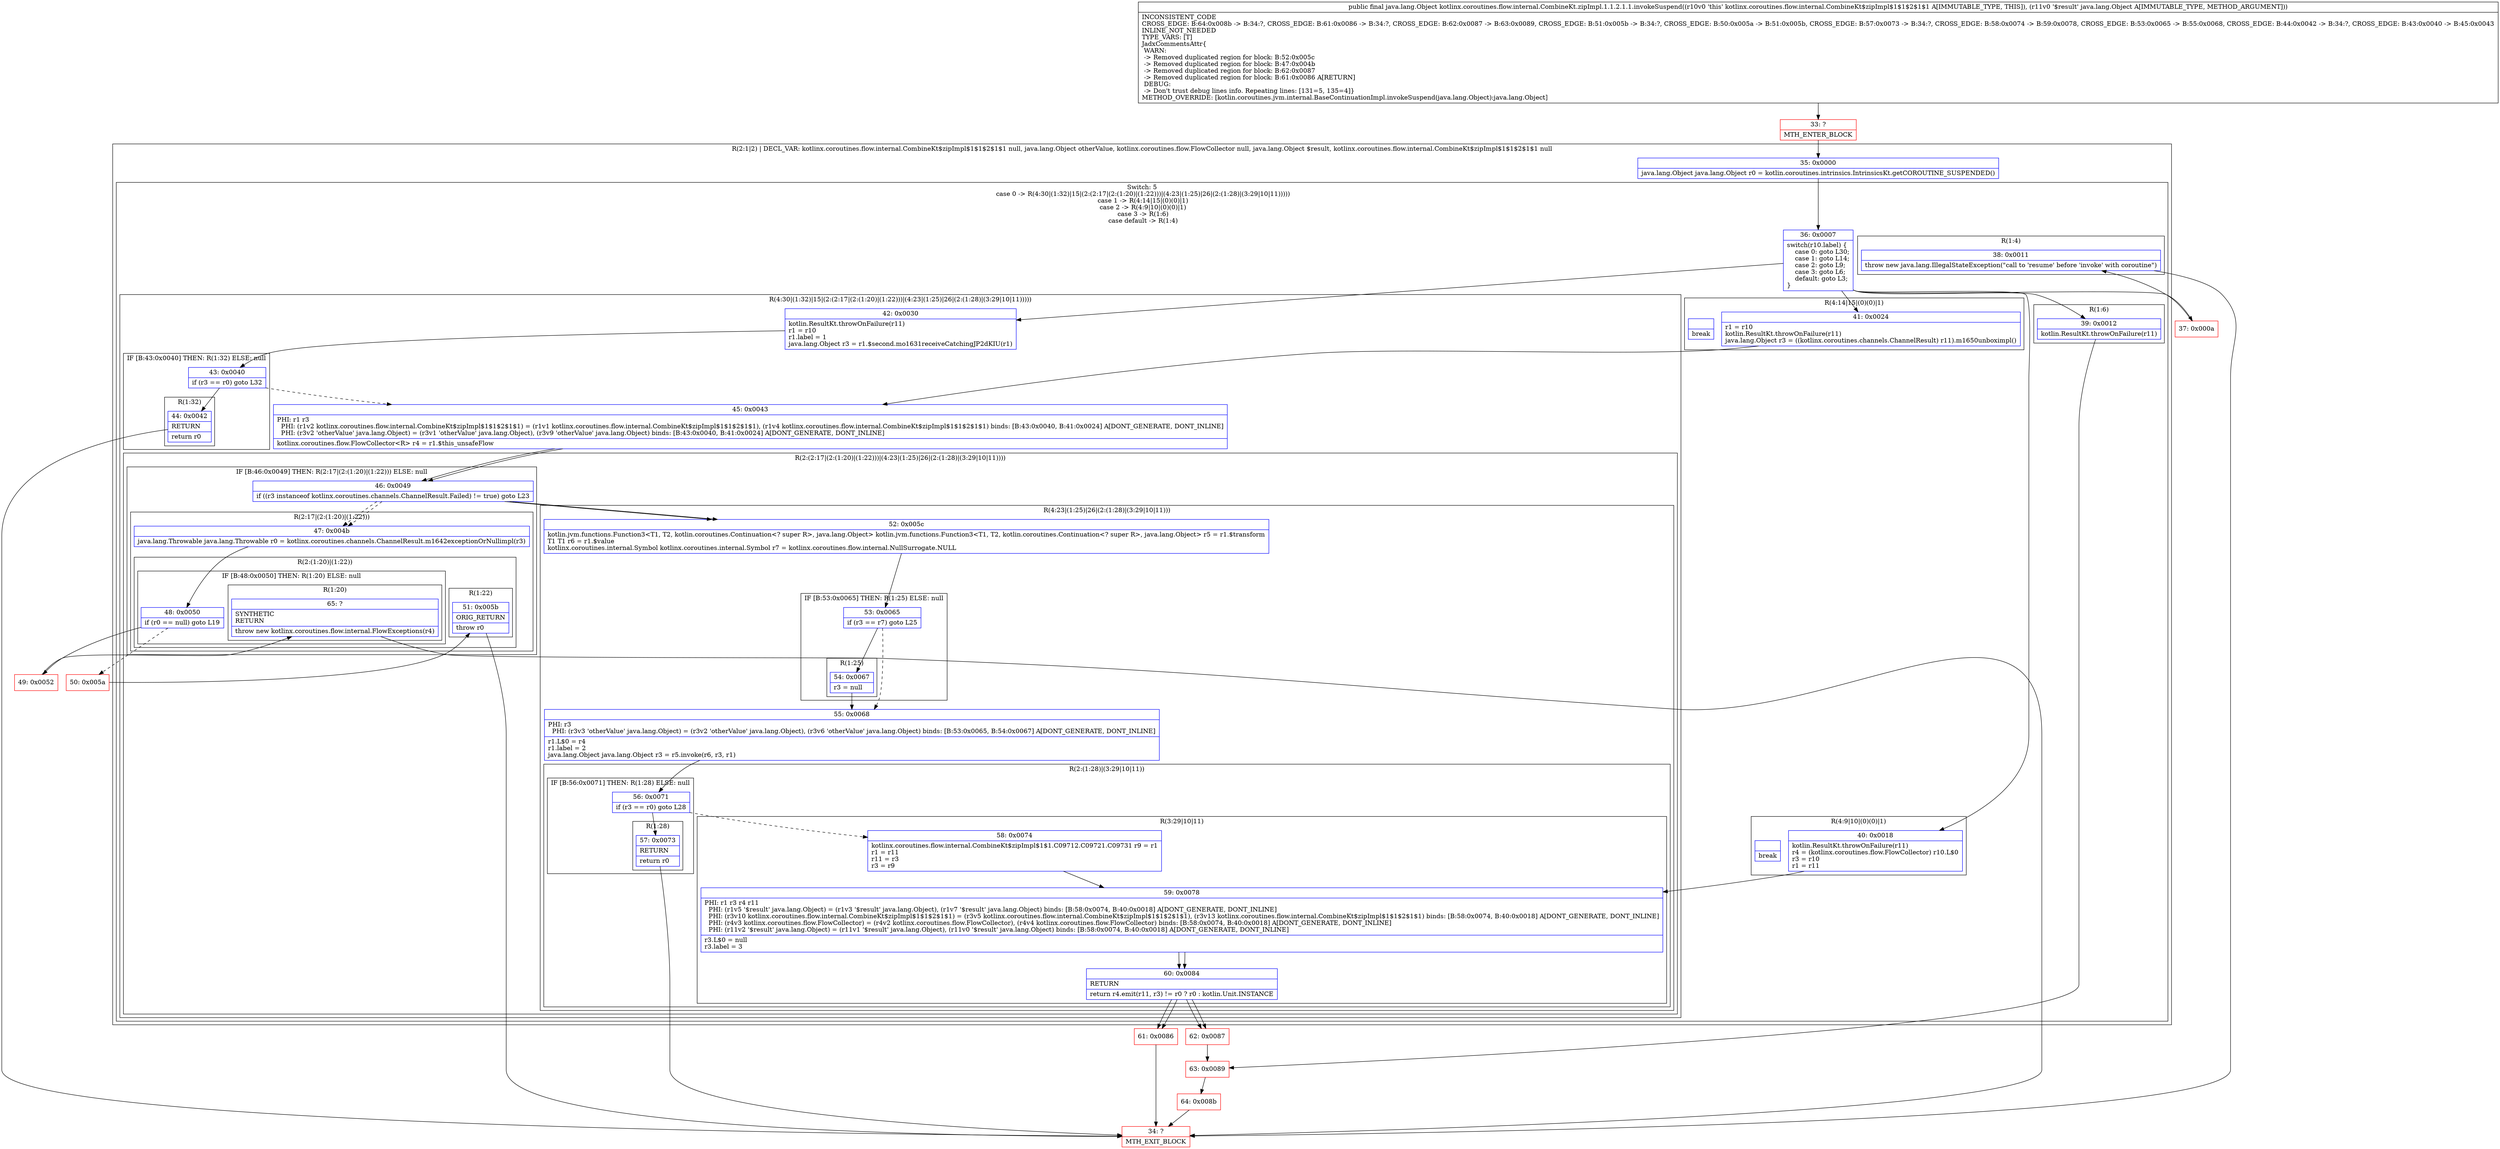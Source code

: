 digraph "CFG forkotlinx.coroutines.flow.internal.CombineKt.zipImpl.1.1.2.1.1.invokeSuspend(Ljava\/lang\/Object;)Ljava\/lang\/Object;" {
subgraph cluster_Region_268115295 {
label = "R(2:1|2) | DECL_VAR: kotlinx.coroutines.flow.internal.CombineKt$zipImpl$1$1$2$1$1 null, java.lang.Object otherValue, kotlinx.coroutines.flow.FlowCollector null, java.lang.Object $result, kotlinx.coroutines.flow.internal.CombineKt$zipImpl$1$1$2$1$1 null\l";
node [shape=record,color=blue];
Node_35 [shape=record,label="{35\:\ 0x0000|java.lang.Object java.lang.Object r0 = kotlin.coroutines.intrinsics.IntrinsicsKt.getCOROUTINE_SUSPENDED()\l}"];
subgraph cluster_SwitchRegion_1355351624 {
label = "Switch: 5
 case 0 -> R(4:30|(1:32)|15|(2:(2:17|(2:(1:20)|(1:22)))|(4:23|(1:25)|26|(2:(1:28)|(3:29|10|11)))))
 case 1 -> R(4:14|15|(0)(0)|1)
 case 2 -> R(4:9|10|(0)(0)|1)
 case 3 -> R(1:6)
 case default -> R(1:4)";
node [shape=record,color=blue];
Node_36 [shape=record,label="{36\:\ 0x0007|switch(r10.label) \{\l    case 0: goto L30;\l    case 1: goto L14;\l    case 2: goto L9;\l    case 3: goto L6;\l    default: goto L3;\l\}\l}"];
subgraph cluster_Region_267508315 {
label = "R(4:30|(1:32)|15|(2:(2:17|(2:(1:20)|(1:22)))|(4:23|(1:25)|26|(2:(1:28)|(3:29|10|11)))))";
node [shape=record,color=blue];
Node_42 [shape=record,label="{42\:\ 0x0030|kotlin.ResultKt.throwOnFailure(r11)\lr1 = r10\lr1.label = 1\ljava.lang.Object r3 = r1.$second.mo1631receiveCatchingJP2dKIU(r1)\l}"];
subgraph cluster_IfRegion_1167839940 {
label = "IF [B:43:0x0040] THEN: R(1:32) ELSE: null";
node [shape=record,color=blue];
Node_43 [shape=record,label="{43\:\ 0x0040|if (r3 == r0) goto L32\l}"];
subgraph cluster_Region_464761234 {
label = "R(1:32)";
node [shape=record,color=blue];
Node_44 [shape=record,label="{44\:\ 0x0042|RETURN\l|return r0\l}"];
}
}
Node_45 [shape=record,label="{45\:\ 0x0043|PHI: r1 r3 \l  PHI: (r1v2 kotlinx.coroutines.flow.internal.CombineKt$zipImpl$1$1$2$1$1) = (r1v1 kotlinx.coroutines.flow.internal.CombineKt$zipImpl$1$1$2$1$1), (r1v4 kotlinx.coroutines.flow.internal.CombineKt$zipImpl$1$1$2$1$1) binds: [B:43:0x0040, B:41:0x0024] A[DONT_GENERATE, DONT_INLINE]\l  PHI: (r3v2 'otherValue' java.lang.Object) = (r3v1 'otherValue' java.lang.Object), (r3v9 'otherValue' java.lang.Object) binds: [B:43:0x0040, B:41:0x0024] A[DONT_GENERATE, DONT_INLINE]\l|kotlinx.coroutines.flow.FlowCollector\<R\> r4 = r1.$this_unsafeFlow\l}"];
subgraph cluster_Region_1535533927 {
label = "R(2:(2:17|(2:(1:20)|(1:22)))|(4:23|(1:25)|26|(2:(1:28)|(3:29|10|11))))";
node [shape=record,color=blue];
subgraph cluster_IfRegion_58059887 {
label = "IF [B:46:0x0049] THEN: R(2:17|(2:(1:20)|(1:22))) ELSE: null";
node [shape=record,color=blue];
Node_46 [shape=record,label="{46\:\ 0x0049|if ((r3 instanceof kotlinx.coroutines.channels.ChannelResult.Failed) != true) goto L23\l}"];
subgraph cluster_Region_1421311864 {
label = "R(2:17|(2:(1:20)|(1:22)))";
node [shape=record,color=blue];
Node_47 [shape=record,label="{47\:\ 0x004b|java.lang.Throwable java.lang.Throwable r0 = kotlinx.coroutines.channels.ChannelResult.m1642exceptionOrNullimpl(r3)\l}"];
subgraph cluster_Region_1011676011 {
label = "R(2:(1:20)|(1:22))";
node [shape=record,color=blue];
subgraph cluster_IfRegion_1360971126 {
label = "IF [B:48:0x0050] THEN: R(1:20) ELSE: null";
node [shape=record,color=blue];
Node_48 [shape=record,label="{48\:\ 0x0050|if (r0 == null) goto L19\l}"];
subgraph cluster_Region_607082988 {
label = "R(1:20)";
node [shape=record,color=blue];
Node_65 [shape=record,label="{65\:\ ?|SYNTHETIC\lRETURN\l|throw new kotlinx.coroutines.flow.internal.FlowExceptions(r4)\l}"];
}
}
subgraph cluster_Region_1147903648 {
label = "R(1:22)";
node [shape=record,color=blue];
Node_51 [shape=record,label="{51\:\ 0x005b|ORIG_RETURN\l|throw r0\l}"];
}
}
}
}
subgraph cluster_Region_1710100932 {
label = "R(4:23|(1:25)|26|(2:(1:28)|(3:29|10|11)))";
node [shape=record,color=blue];
Node_52 [shape=record,label="{52\:\ 0x005c|kotlin.jvm.functions.Function3\<T1, T2, kotlin.coroutines.Continuation\<? super R\>, java.lang.Object\> kotlin.jvm.functions.Function3\<T1, T2, kotlin.coroutines.Continuation\<? super R\>, java.lang.Object\> r5 = r1.$transform\lT1 T1 r6 = r1.$value\lkotlinx.coroutines.internal.Symbol kotlinx.coroutines.internal.Symbol r7 = kotlinx.coroutines.flow.internal.NullSurrogate.NULL\l}"];
subgraph cluster_IfRegion_1535319056 {
label = "IF [B:53:0x0065] THEN: R(1:25) ELSE: null";
node [shape=record,color=blue];
Node_53 [shape=record,label="{53\:\ 0x0065|if (r3 == r7) goto L25\l}"];
subgraph cluster_Region_602246091 {
label = "R(1:25)";
node [shape=record,color=blue];
Node_54 [shape=record,label="{54\:\ 0x0067|r3 = null\l}"];
}
}
Node_55 [shape=record,label="{55\:\ 0x0068|PHI: r3 \l  PHI: (r3v3 'otherValue' java.lang.Object) = (r3v2 'otherValue' java.lang.Object), (r3v6 'otherValue' java.lang.Object) binds: [B:53:0x0065, B:54:0x0067] A[DONT_GENERATE, DONT_INLINE]\l|r1.L$0 = r4\lr1.label = 2\ljava.lang.Object java.lang.Object r3 = r5.invoke(r6, r3, r1)\l}"];
subgraph cluster_Region_1281006421 {
label = "R(2:(1:28)|(3:29|10|11))";
node [shape=record,color=blue];
subgraph cluster_IfRegion_15252414 {
label = "IF [B:56:0x0071] THEN: R(1:28) ELSE: null";
node [shape=record,color=blue];
Node_56 [shape=record,label="{56\:\ 0x0071|if (r3 == r0) goto L28\l}"];
subgraph cluster_Region_1471041305 {
label = "R(1:28)";
node [shape=record,color=blue];
Node_57 [shape=record,label="{57\:\ 0x0073|RETURN\l|return r0\l}"];
}
}
subgraph cluster_Region_1287174874 {
label = "R(3:29|10|11)";
node [shape=record,color=blue];
Node_58 [shape=record,label="{58\:\ 0x0074|kotlinx.coroutines.flow.internal.CombineKt$zipImpl$1$1.C09712.C09721.C09731 r9 = r1\lr1 = r11\lr11 = r3\lr3 = r9\l}"];
Node_59 [shape=record,label="{59\:\ 0x0078|PHI: r1 r3 r4 r11 \l  PHI: (r1v5 '$result' java.lang.Object) = (r1v3 '$result' java.lang.Object), (r1v7 '$result' java.lang.Object) binds: [B:58:0x0074, B:40:0x0018] A[DONT_GENERATE, DONT_INLINE]\l  PHI: (r3v10 kotlinx.coroutines.flow.internal.CombineKt$zipImpl$1$1$2$1$1) = (r3v5 kotlinx.coroutines.flow.internal.CombineKt$zipImpl$1$1$2$1$1), (r3v13 kotlinx.coroutines.flow.internal.CombineKt$zipImpl$1$1$2$1$1) binds: [B:58:0x0074, B:40:0x0018] A[DONT_GENERATE, DONT_INLINE]\l  PHI: (r4v3 kotlinx.coroutines.flow.FlowCollector) = (r4v2 kotlinx.coroutines.flow.FlowCollector), (r4v4 kotlinx.coroutines.flow.FlowCollector) binds: [B:58:0x0074, B:40:0x0018] A[DONT_GENERATE, DONT_INLINE]\l  PHI: (r11v2 '$result' java.lang.Object) = (r11v1 '$result' java.lang.Object), (r11v0 '$result' java.lang.Object) binds: [B:58:0x0074, B:40:0x0018] A[DONT_GENERATE, DONT_INLINE]\l|r3.L$0 = null\lr3.label = 3\l}"];
Node_60 [shape=record,label="{60\:\ 0x0084|RETURN\l|return r4.emit(r11, r3) != r0 ? r0 : kotlin.Unit.INSTANCE\l}"];
}
}
}
}
}
subgraph cluster_Region_704809531 {
label = "R(4:14|15|(0)(0)|1)";
node [shape=record,color=blue];
Node_41 [shape=record,label="{41\:\ 0x0024|r1 = r10\lkotlin.ResultKt.throwOnFailure(r11)\ljava.lang.Object r3 = ((kotlinx.coroutines.channels.ChannelResult) r11).m1650unboximpl()\l}"];
Node_45 [shape=record,label="{45\:\ 0x0043|PHI: r1 r3 \l  PHI: (r1v2 kotlinx.coroutines.flow.internal.CombineKt$zipImpl$1$1$2$1$1) = (r1v1 kotlinx.coroutines.flow.internal.CombineKt$zipImpl$1$1$2$1$1), (r1v4 kotlinx.coroutines.flow.internal.CombineKt$zipImpl$1$1$2$1$1) binds: [B:43:0x0040, B:41:0x0024] A[DONT_GENERATE, DONT_INLINE]\l  PHI: (r3v2 'otherValue' java.lang.Object) = (r3v1 'otherValue' java.lang.Object), (r3v9 'otherValue' java.lang.Object) binds: [B:43:0x0040, B:41:0x0024] A[DONT_GENERATE, DONT_INLINE]\l|kotlinx.coroutines.flow.FlowCollector\<R\> r4 = r1.$this_unsafeFlow\l}"];
subgraph cluster_IfRegion_1616904229 {
label = "IF [B:46:0x0049] THEN: R(0) ELSE: R(0)";
node [shape=record,color=blue];
Node_46 [shape=record,label="{46\:\ 0x0049|if ((r3 instanceof kotlinx.coroutines.channels.ChannelResult.Failed) != true) goto L23\l}"];
subgraph cluster_Region_996958441 {
label = "R(0)";
node [shape=record,color=blue];
}
subgraph cluster_Region_1708310097 {
label = "R(0)";
node [shape=record,color=blue];
}
}
Node_InsnContainer_2102002061 [shape=record,label="{|break\l}"];
}
subgraph cluster_Region_1682713620 {
label = "R(4:9|10|(0)(0)|1)";
node [shape=record,color=blue];
Node_40 [shape=record,label="{40\:\ 0x0018|kotlin.ResultKt.throwOnFailure(r11)\lr4 = (kotlinx.coroutines.flow.FlowCollector) r10.L$0\lr3 = r10\lr1 = r11\l}"];
Node_59 [shape=record,label="{59\:\ 0x0078|PHI: r1 r3 r4 r11 \l  PHI: (r1v5 '$result' java.lang.Object) = (r1v3 '$result' java.lang.Object), (r1v7 '$result' java.lang.Object) binds: [B:58:0x0074, B:40:0x0018] A[DONT_GENERATE, DONT_INLINE]\l  PHI: (r3v10 kotlinx.coroutines.flow.internal.CombineKt$zipImpl$1$1$2$1$1) = (r3v5 kotlinx.coroutines.flow.internal.CombineKt$zipImpl$1$1$2$1$1), (r3v13 kotlinx.coroutines.flow.internal.CombineKt$zipImpl$1$1$2$1$1) binds: [B:58:0x0074, B:40:0x0018] A[DONT_GENERATE, DONT_INLINE]\l  PHI: (r4v3 kotlinx.coroutines.flow.FlowCollector) = (r4v2 kotlinx.coroutines.flow.FlowCollector), (r4v4 kotlinx.coroutines.flow.FlowCollector) binds: [B:58:0x0074, B:40:0x0018] A[DONT_GENERATE, DONT_INLINE]\l  PHI: (r11v2 '$result' java.lang.Object) = (r11v1 '$result' java.lang.Object), (r11v0 '$result' java.lang.Object) binds: [B:58:0x0074, B:40:0x0018] A[DONT_GENERATE, DONT_INLINE]\l|r3.L$0 = null\lr3.label = 3\l}"];
subgraph cluster_IfRegion_1250012670 {
label = "IF [B:60:0x0084] THEN: R(0) ELSE: R(0)";
node [shape=record,color=blue];
Node_60 [shape=record,label="{60\:\ 0x0084|RETURN\l|return r4.emit(r11, r3) != r0 ? r0 : kotlin.Unit.INSTANCE\l}"];
subgraph cluster_Region_499861289 {
label = "R(0)";
node [shape=record,color=blue];
}
subgraph cluster_Region_1173886801 {
label = "R(0)";
node [shape=record,color=blue];
}
}
Node_InsnContainer_891820425 [shape=record,label="{|break\l}"];
}
subgraph cluster_Region_407056584 {
label = "R(1:6)";
node [shape=record,color=blue];
Node_39 [shape=record,label="{39\:\ 0x0012|kotlin.ResultKt.throwOnFailure(r11)\l}"];
}
subgraph cluster_Region_1601621734 {
label = "R(1:4)";
node [shape=record,color=blue];
Node_38 [shape=record,label="{38\:\ 0x0011|throw new java.lang.IllegalStateException(\"call to 'resume' before 'invoke' with coroutine\")\l}"];
}
}
}
Node_33 [shape=record,color=red,label="{33\:\ ?|MTH_ENTER_BLOCK\l}"];
Node_37 [shape=record,color=red,label="{37\:\ 0x000a}"];
Node_34 [shape=record,color=red,label="{34\:\ ?|MTH_EXIT_BLOCK\l}"];
Node_63 [shape=record,color=red,label="{63\:\ 0x0089}"];
Node_64 [shape=record,color=red,label="{64\:\ 0x008b}"];
Node_61 [shape=record,color=red,label="{61\:\ 0x0086}"];
Node_62 [shape=record,color=red,label="{62\:\ 0x0087}"];
Node_49 [shape=record,color=red,label="{49\:\ 0x0052}"];
Node_50 [shape=record,color=red,label="{50\:\ 0x005a}"];
MethodNode[shape=record,label="{public final java.lang.Object kotlinx.coroutines.flow.internal.CombineKt.zipImpl.1.1.2.1.1.invokeSuspend((r10v0 'this' kotlinx.coroutines.flow.internal.CombineKt$zipImpl$1$1$2$1$1 A[IMMUTABLE_TYPE, THIS]), (r11v0 '$result' java.lang.Object A[IMMUTABLE_TYPE, METHOD_ARGUMENT]))  | INCONSISTENT_CODE\lCROSS_EDGE: B:64:0x008b \-\> B:34:?, CROSS_EDGE: B:61:0x0086 \-\> B:34:?, CROSS_EDGE: B:62:0x0087 \-\> B:63:0x0089, CROSS_EDGE: B:51:0x005b \-\> B:34:?, CROSS_EDGE: B:50:0x005a \-\> B:51:0x005b, CROSS_EDGE: B:57:0x0073 \-\> B:34:?, CROSS_EDGE: B:58:0x0074 \-\> B:59:0x0078, CROSS_EDGE: B:53:0x0065 \-\> B:55:0x0068, CROSS_EDGE: B:44:0x0042 \-\> B:34:?, CROSS_EDGE: B:43:0x0040 \-\> B:45:0x0043\lINLINE_NOT_NEEDED\lTYPE_VARS: [T]\lJadxCommentsAttr\{\l WARN: \l \-\> Removed duplicated region for block: B:52:0x005c \l \-\> Removed duplicated region for block: B:47:0x004b \l \-\> Removed duplicated region for block: B:62:0x0087 \l \-\> Removed duplicated region for block: B:61:0x0086 A[RETURN]\l DEBUG: \l \-\> Don't trust debug lines info. Repeating lines: [131=5, 135=4]\}\lMETHOD_OVERRIDE: [kotlin.coroutines.jvm.internal.BaseContinuationImpl.invokeSuspend(java.lang.Object):java.lang.Object]\l}"];
MethodNode -> Node_33;Node_35 -> Node_36;
Node_36 -> Node_37;
Node_36 -> Node_39;
Node_36 -> Node_40;
Node_36 -> Node_41;
Node_36 -> Node_42;
Node_42 -> Node_43;
Node_43 -> Node_44;
Node_43 -> Node_45[style=dashed];
Node_44 -> Node_34;
Node_45 -> Node_46;
Node_46 -> Node_47[style=dashed];
Node_46 -> Node_52;
Node_47 -> Node_48;
Node_48 -> Node_49;
Node_48 -> Node_50[style=dashed];
Node_65 -> Node_34;
Node_51 -> Node_34;
Node_52 -> Node_53;
Node_53 -> Node_54;
Node_53 -> Node_55[style=dashed];
Node_54 -> Node_55;
Node_55 -> Node_56;
Node_56 -> Node_57;
Node_56 -> Node_58[style=dashed];
Node_57 -> Node_34;
Node_58 -> Node_59;
Node_59 -> Node_60;
Node_60 -> Node_61;
Node_60 -> Node_62;
Node_41 -> Node_45;
Node_45 -> Node_46;
Node_46 -> Node_47[style=dashed];
Node_46 -> Node_52;
Node_40 -> Node_59;
Node_59 -> Node_60;
Node_60 -> Node_61;
Node_60 -> Node_62;
Node_39 -> Node_63;
Node_38 -> Node_34;
Node_33 -> Node_35;
Node_37 -> Node_38;
Node_63 -> Node_64;
Node_64 -> Node_34;
Node_61 -> Node_34;
Node_62 -> Node_63;
Node_49 -> Node_65;
Node_50 -> Node_51;
}

